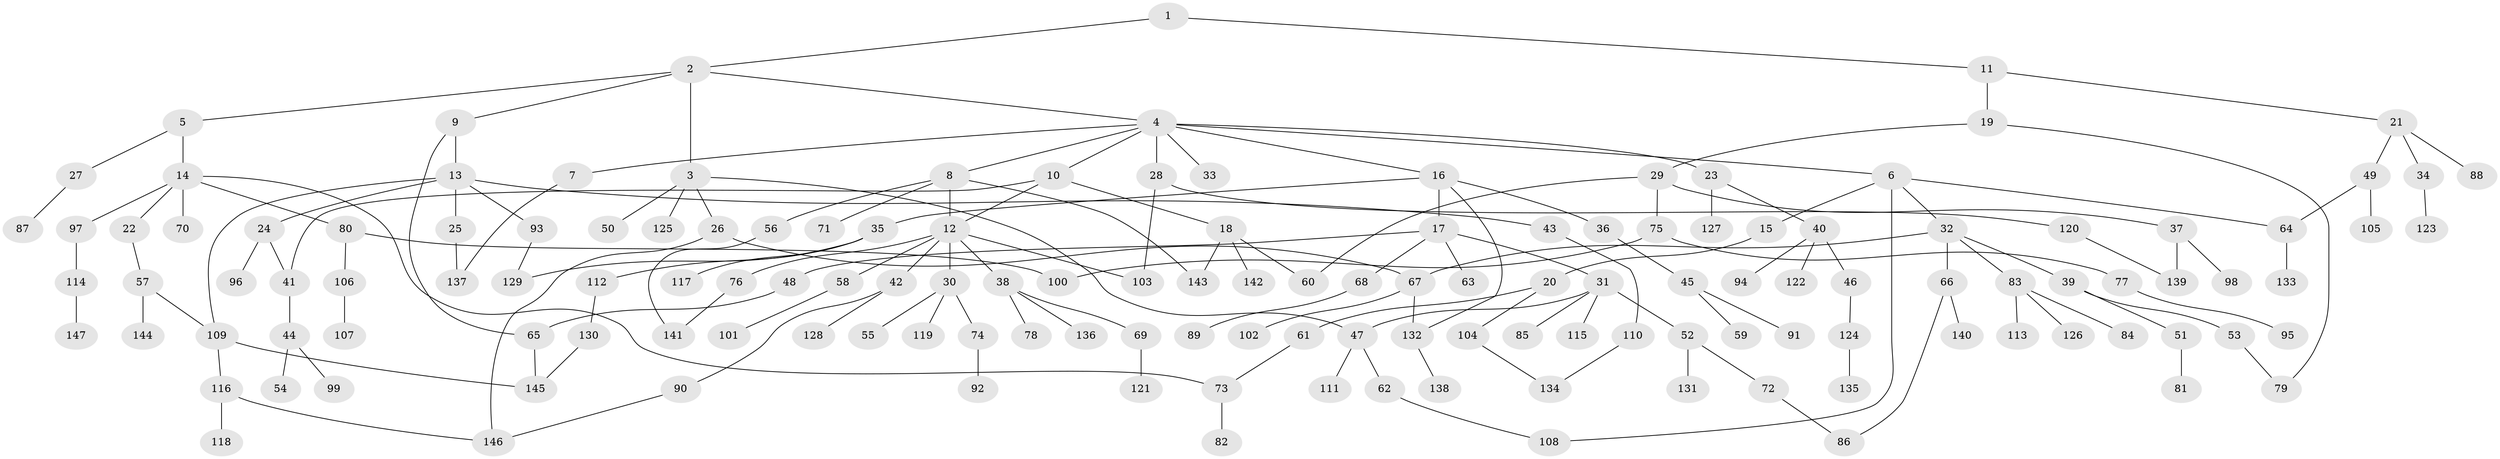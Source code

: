 // Generated by graph-tools (version 1.1) at 2025/41/03/09/25 04:41:16]
// undirected, 147 vertices, 171 edges
graph export_dot {
graph [start="1"]
  node [color=gray90,style=filled];
  1;
  2;
  3;
  4;
  5;
  6;
  7;
  8;
  9;
  10;
  11;
  12;
  13;
  14;
  15;
  16;
  17;
  18;
  19;
  20;
  21;
  22;
  23;
  24;
  25;
  26;
  27;
  28;
  29;
  30;
  31;
  32;
  33;
  34;
  35;
  36;
  37;
  38;
  39;
  40;
  41;
  42;
  43;
  44;
  45;
  46;
  47;
  48;
  49;
  50;
  51;
  52;
  53;
  54;
  55;
  56;
  57;
  58;
  59;
  60;
  61;
  62;
  63;
  64;
  65;
  66;
  67;
  68;
  69;
  70;
  71;
  72;
  73;
  74;
  75;
  76;
  77;
  78;
  79;
  80;
  81;
  82;
  83;
  84;
  85;
  86;
  87;
  88;
  89;
  90;
  91;
  92;
  93;
  94;
  95;
  96;
  97;
  98;
  99;
  100;
  101;
  102;
  103;
  104;
  105;
  106;
  107;
  108;
  109;
  110;
  111;
  112;
  113;
  114;
  115;
  116;
  117;
  118;
  119;
  120;
  121;
  122;
  123;
  124;
  125;
  126;
  127;
  128;
  129;
  130;
  131;
  132;
  133;
  134;
  135;
  136;
  137;
  138;
  139;
  140;
  141;
  142;
  143;
  144;
  145;
  146;
  147;
  1 -- 2;
  1 -- 11;
  2 -- 3;
  2 -- 4;
  2 -- 5;
  2 -- 9;
  3 -- 26;
  3 -- 50;
  3 -- 125;
  3 -- 47;
  4 -- 6;
  4 -- 7;
  4 -- 8;
  4 -- 10;
  4 -- 16;
  4 -- 23;
  4 -- 28;
  4 -- 33;
  5 -- 14;
  5 -- 27;
  6 -- 15;
  6 -- 32;
  6 -- 64;
  6 -- 108;
  7 -- 137;
  8 -- 56;
  8 -- 71;
  8 -- 143;
  8 -- 12;
  9 -- 13;
  9 -- 65;
  10 -- 12;
  10 -- 18;
  10 -- 41;
  11 -- 19;
  11 -- 21;
  12 -- 30;
  12 -- 38;
  12 -- 42;
  12 -- 58;
  12 -- 76;
  12 -- 103;
  13 -- 24;
  13 -- 25;
  13 -- 43;
  13 -- 93;
  13 -- 109;
  14 -- 22;
  14 -- 70;
  14 -- 73;
  14 -- 80;
  14 -- 97;
  15 -- 20;
  16 -- 17;
  16 -- 35;
  16 -- 36;
  16 -- 132;
  17 -- 31;
  17 -- 48;
  17 -- 63;
  17 -- 68;
  18 -- 60;
  18 -- 142;
  18 -- 143;
  19 -- 29;
  19 -- 79;
  20 -- 61;
  20 -- 104;
  21 -- 34;
  21 -- 49;
  21 -- 88;
  22 -- 57;
  23 -- 40;
  23 -- 127;
  24 -- 96;
  24 -- 41;
  25 -- 137;
  26 -- 67;
  26 -- 146;
  27 -- 87;
  28 -- 103;
  28 -- 120;
  29 -- 37;
  29 -- 75;
  29 -- 60;
  30 -- 55;
  30 -- 74;
  30 -- 119;
  31 -- 47;
  31 -- 52;
  31 -- 85;
  31 -- 115;
  32 -- 39;
  32 -- 66;
  32 -- 83;
  32 -- 67;
  34 -- 123;
  35 -- 112;
  35 -- 117;
  35 -- 129;
  36 -- 45;
  37 -- 98;
  37 -- 139;
  38 -- 69;
  38 -- 78;
  38 -- 136;
  39 -- 51;
  39 -- 53;
  40 -- 46;
  40 -- 94;
  40 -- 122;
  41 -- 44;
  42 -- 90;
  42 -- 128;
  43 -- 110;
  44 -- 54;
  44 -- 99;
  45 -- 59;
  45 -- 91;
  46 -- 124;
  47 -- 62;
  47 -- 111;
  48 -- 65;
  49 -- 64;
  49 -- 105;
  51 -- 81;
  52 -- 72;
  52 -- 131;
  53 -- 79;
  56 -- 141;
  57 -- 144;
  57 -- 109;
  58 -- 101;
  61 -- 73;
  62 -- 108;
  64 -- 133;
  65 -- 145;
  66 -- 86;
  66 -- 140;
  67 -- 102;
  67 -- 132;
  68 -- 89;
  69 -- 121;
  72 -- 86;
  73 -- 82;
  74 -- 92;
  75 -- 77;
  75 -- 100;
  76 -- 141;
  77 -- 95;
  80 -- 100;
  80 -- 106;
  83 -- 84;
  83 -- 113;
  83 -- 126;
  90 -- 146;
  93 -- 129;
  97 -- 114;
  104 -- 134;
  106 -- 107;
  109 -- 116;
  109 -- 145;
  110 -- 134;
  112 -- 130;
  114 -- 147;
  116 -- 118;
  116 -- 146;
  120 -- 139;
  124 -- 135;
  130 -- 145;
  132 -- 138;
}
